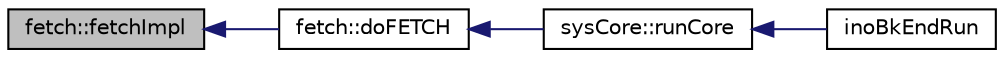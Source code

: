 digraph G
{
  edge [fontname="Helvetica",fontsize="10",labelfontname="Helvetica",labelfontsize="10"];
  node [fontname="Helvetica",fontsize="10",shape=record];
  rankdir=LR;
  Node1 [label="fetch::fetchImpl",height=0.2,width=0.4,color="black", fillcolor="grey75", style="filled" fontcolor="black"];
  Node1 -> Node2 [dir=back,color="midnightblue",fontsize="10",style="solid"];
  Node2 [label="fetch::doFETCH",height=0.2,width=0.4,color="black", fillcolor="white", style="filled",URL="$classfetch.html#abe2124748be0ac8b2e2b516203f9b194"];
  Node2 -> Node3 [dir=back,color="midnightblue",fontsize="10",style="solid"];
  Node3 [label="sysCore::runCore",height=0.2,width=0.4,color="black", fillcolor="white", style="filled",URL="$classsysCore.html#a329e1539dcc7da668fb0d6237368922f"];
  Node3 -> Node4 [dir=back,color="midnightblue",fontsize="10",style="solid"];
  Node4 [label="inoBkEndRun",height=0.2,width=0.4,color="black", fillcolor="white", style="filled",URL="$inoBkEnd_8h.html#a7f7897adf2514facd31db95c4b90314d"];
}
